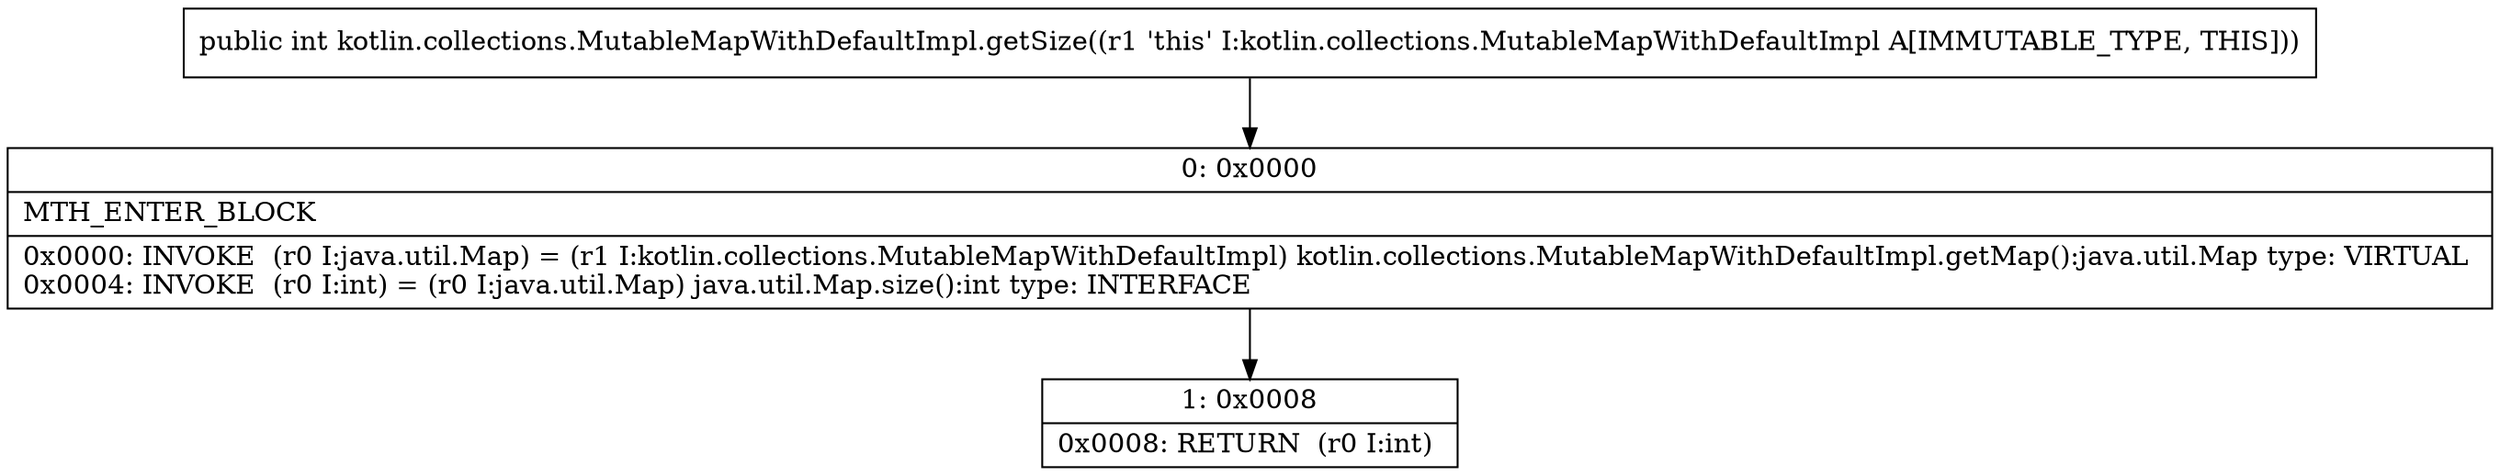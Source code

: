 digraph "CFG forkotlin.collections.MutableMapWithDefaultImpl.getSize()I" {
Node_0 [shape=record,label="{0\:\ 0x0000|MTH_ENTER_BLOCK\l|0x0000: INVOKE  (r0 I:java.util.Map) = (r1 I:kotlin.collections.MutableMapWithDefaultImpl) kotlin.collections.MutableMapWithDefaultImpl.getMap():java.util.Map type: VIRTUAL \l0x0004: INVOKE  (r0 I:int) = (r0 I:java.util.Map) java.util.Map.size():int type: INTERFACE \l}"];
Node_1 [shape=record,label="{1\:\ 0x0008|0x0008: RETURN  (r0 I:int) \l}"];
MethodNode[shape=record,label="{public int kotlin.collections.MutableMapWithDefaultImpl.getSize((r1 'this' I:kotlin.collections.MutableMapWithDefaultImpl A[IMMUTABLE_TYPE, THIS])) }"];
MethodNode -> Node_0;
Node_0 -> Node_1;
}

